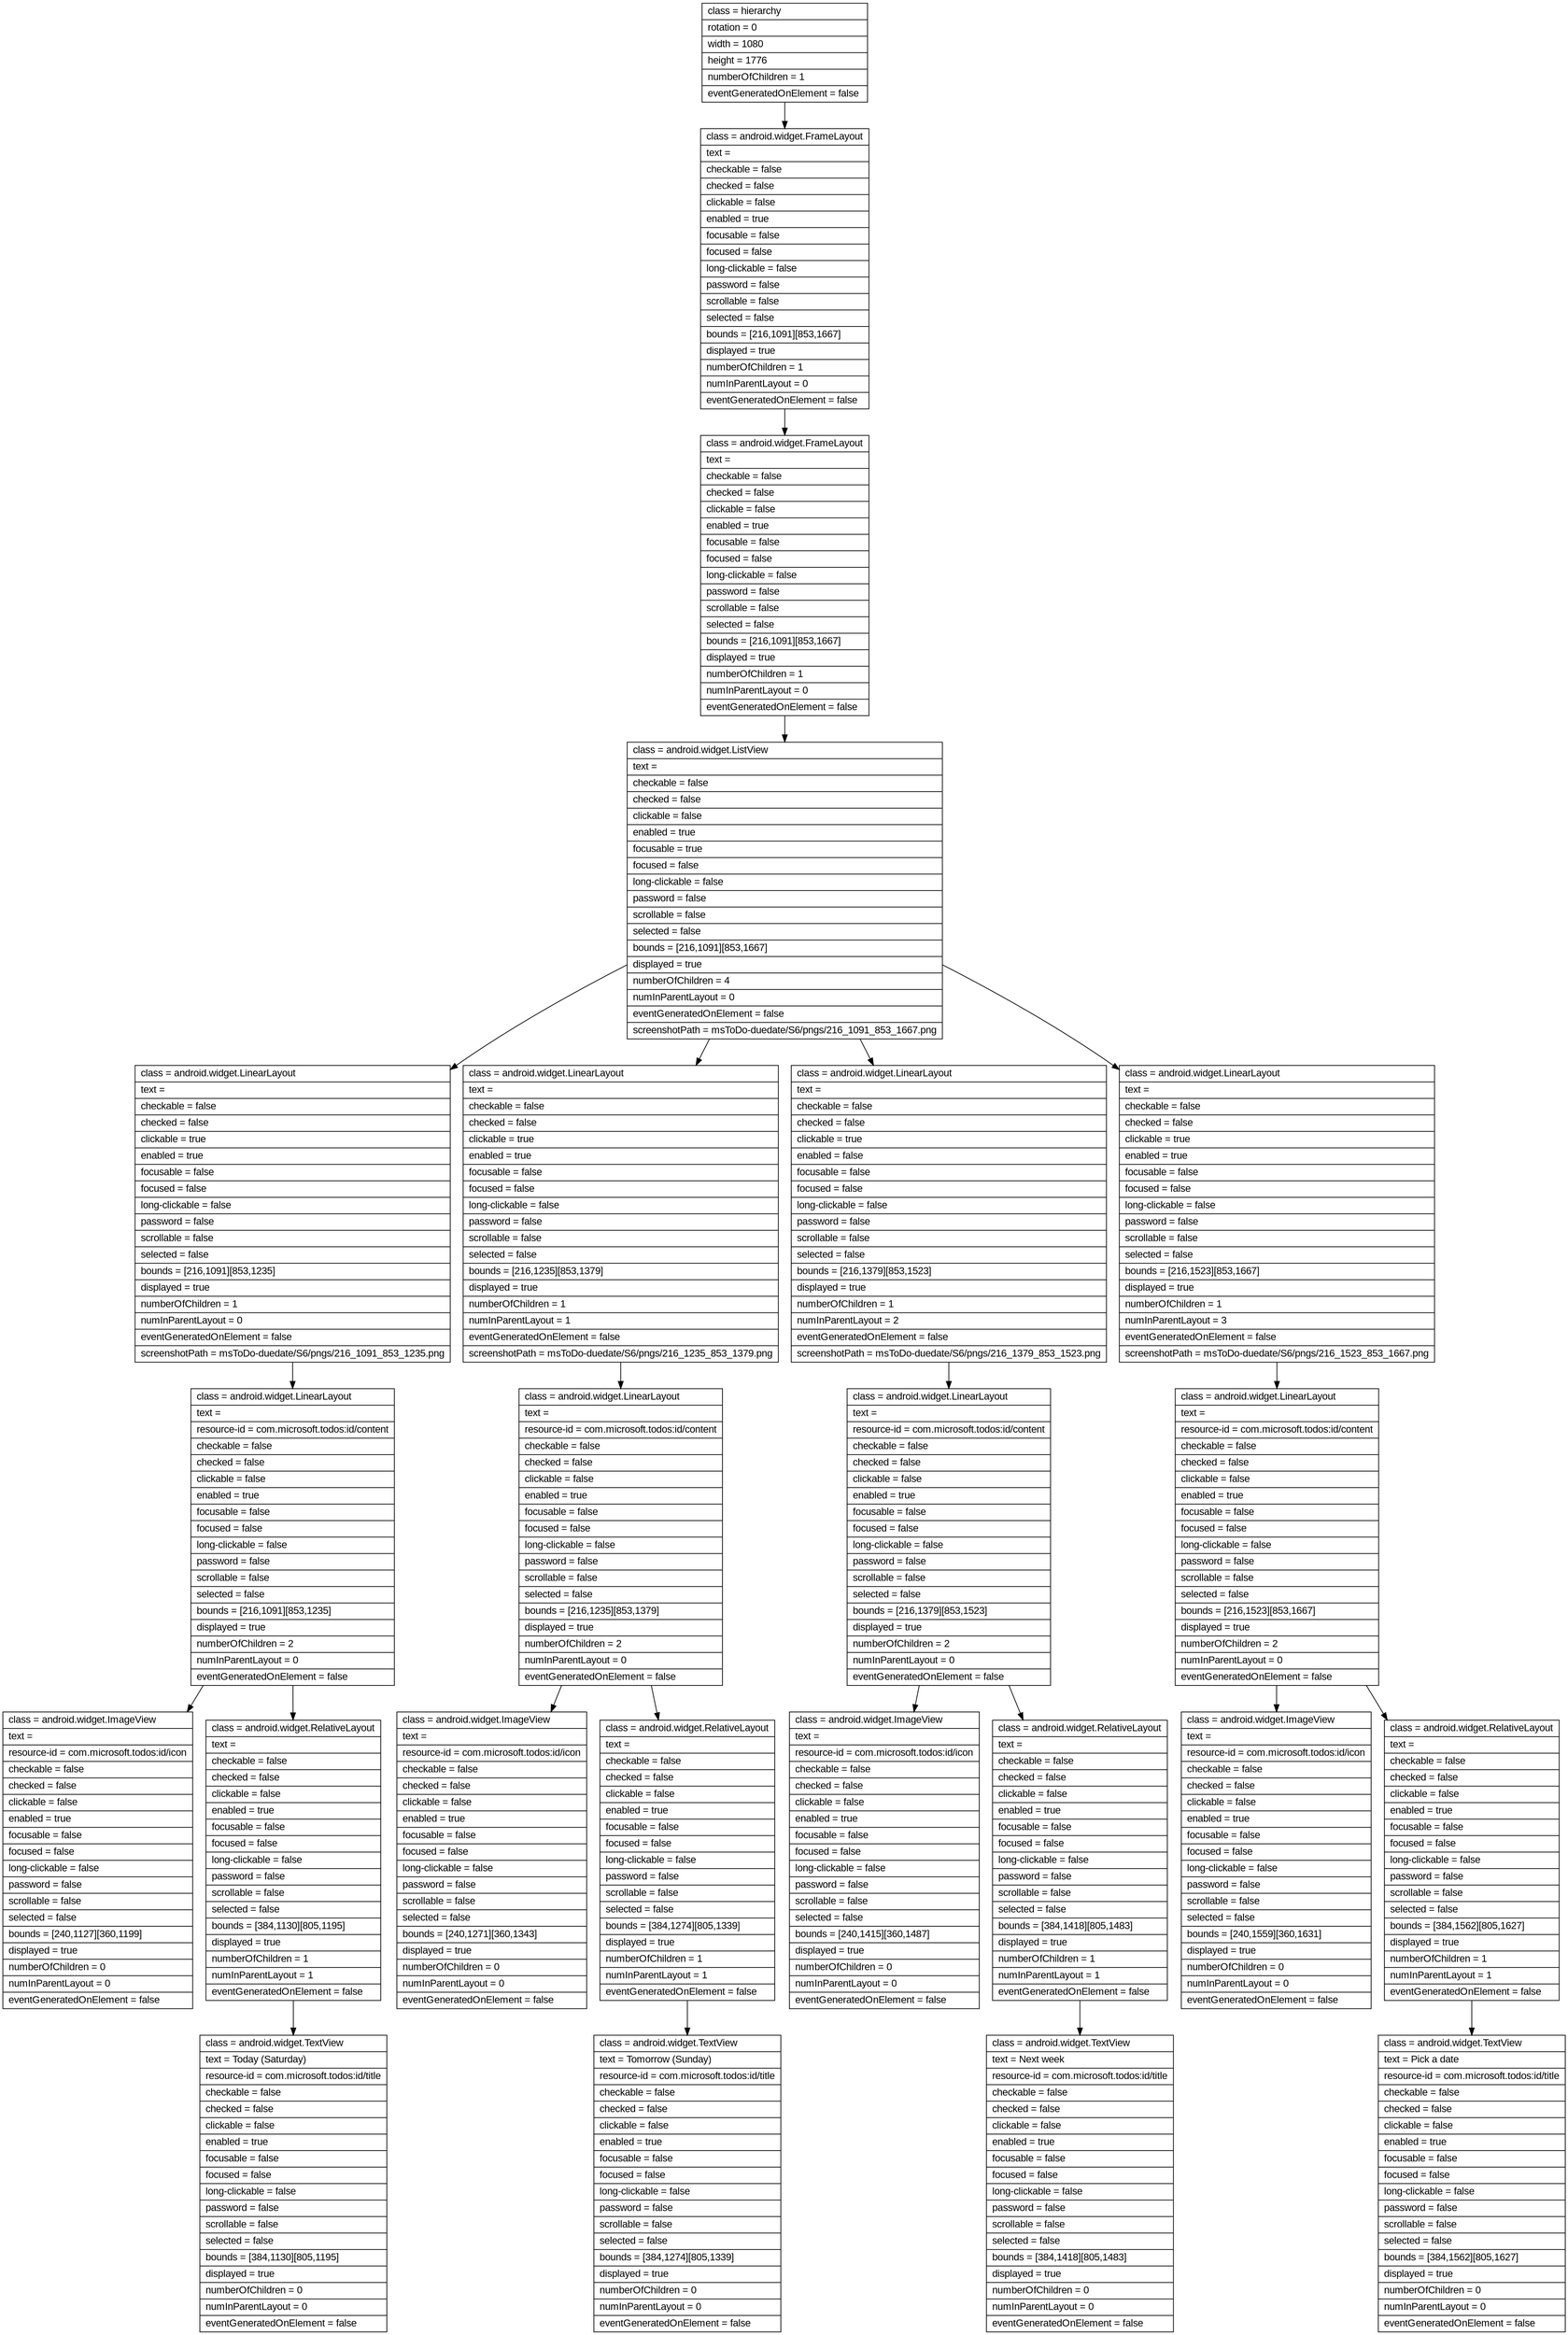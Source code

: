 digraph Layout {

	node [shape=record fontname=Arial];

	0	[label="{class = hierarchy\l|rotation = 0\l|width = 1080\l|height = 1776\l|numberOfChildren = 1\l|eventGeneratedOnElement = false \l}"]
	1	[label="{class = android.widget.FrameLayout\l|text = \l|checkable = false\l|checked = false\l|clickable = false\l|enabled = true\l|focusable = false\l|focused = false\l|long-clickable = false\l|password = false\l|scrollable = false\l|selected = false\l|bounds = [216,1091][853,1667]\l|displayed = true\l|numberOfChildren = 1\l|numInParentLayout = 0\l|eventGeneratedOnElement = false \l}"]
	2	[label="{class = android.widget.FrameLayout\l|text = \l|checkable = false\l|checked = false\l|clickable = false\l|enabled = true\l|focusable = false\l|focused = false\l|long-clickable = false\l|password = false\l|scrollable = false\l|selected = false\l|bounds = [216,1091][853,1667]\l|displayed = true\l|numberOfChildren = 1\l|numInParentLayout = 0\l|eventGeneratedOnElement = false \l}"]
	3	[label="{class = android.widget.ListView\l|text = \l|checkable = false\l|checked = false\l|clickable = false\l|enabled = true\l|focusable = true\l|focused = false\l|long-clickable = false\l|password = false\l|scrollable = false\l|selected = false\l|bounds = [216,1091][853,1667]\l|displayed = true\l|numberOfChildren = 4\l|numInParentLayout = 0\l|eventGeneratedOnElement = false \l|screenshotPath = msToDo-duedate/S6/pngs/216_1091_853_1667.png\l}"]
	4	[label="{class = android.widget.LinearLayout\l|text = \l|checkable = false\l|checked = false\l|clickable = true\l|enabled = true\l|focusable = false\l|focused = false\l|long-clickable = false\l|password = false\l|scrollable = false\l|selected = false\l|bounds = [216,1091][853,1235]\l|displayed = true\l|numberOfChildren = 1\l|numInParentLayout = 0\l|eventGeneratedOnElement = false \l|screenshotPath = msToDo-duedate/S6/pngs/216_1091_853_1235.png\l}"]
	5	[label="{class = android.widget.LinearLayout\l|text = \l|checkable = false\l|checked = false\l|clickable = true\l|enabled = true\l|focusable = false\l|focused = false\l|long-clickable = false\l|password = false\l|scrollable = false\l|selected = false\l|bounds = [216,1235][853,1379]\l|displayed = true\l|numberOfChildren = 1\l|numInParentLayout = 1\l|eventGeneratedOnElement = false \l|screenshotPath = msToDo-duedate/S6/pngs/216_1235_853_1379.png\l}"]
	6	[label="{class = android.widget.LinearLayout\l|text = \l|checkable = false\l|checked = false\l|clickable = true\l|enabled = false\l|focusable = false\l|focused = false\l|long-clickable = false\l|password = false\l|scrollable = false\l|selected = false\l|bounds = [216,1379][853,1523]\l|displayed = true\l|numberOfChildren = 1\l|numInParentLayout = 2\l|eventGeneratedOnElement = false \l|screenshotPath = msToDo-duedate/S6/pngs/216_1379_853_1523.png\l}"]
	7	[label="{class = android.widget.LinearLayout\l|text = \l|checkable = false\l|checked = false\l|clickable = true\l|enabled = true\l|focusable = false\l|focused = false\l|long-clickable = false\l|password = false\l|scrollable = false\l|selected = false\l|bounds = [216,1523][853,1667]\l|displayed = true\l|numberOfChildren = 1\l|numInParentLayout = 3\l|eventGeneratedOnElement = false \l|screenshotPath = msToDo-duedate/S6/pngs/216_1523_853_1667.png\l}"]
	8	[label="{class = android.widget.LinearLayout\l|text = \l|resource-id = com.microsoft.todos:id/content\l|checkable = false\l|checked = false\l|clickable = false\l|enabled = true\l|focusable = false\l|focused = false\l|long-clickable = false\l|password = false\l|scrollable = false\l|selected = false\l|bounds = [216,1091][853,1235]\l|displayed = true\l|numberOfChildren = 2\l|numInParentLayout = 0\l|eventGeneratedOnElement = false \l}"]
	9	[label="{class = android.widget.LinearLayout\l|text = \l|resource-id = com.microsoft.todos:id/content\l|checkable = false\l|checked = false\l|clickable = false\l|enabled = true\l|focusable = false\l|focused = false\l|long-clickable = false\l|password = false\l|scrollable = false\l|selected = false\l|bounds = [216,1235][853,1379]\l|displayed = true\l|numberOfChildren = 2\l|numInParentLayout = 0\l|eventGeneratedOnElement = false \l}"]
	10	[label="{class = android.widget.LinearLayout\l|text = \l|resource-id = com.microsoft.todos:id/content\l|checkable = false\l|checked = false\l|clickable = false\l|enabled = true\l|focusable = false\l|focused = false\l|long-clickable = false\l|password = false\l|scrollable = false\l|selected = false\l|bounds = [216,1379][853,1523]\l|displayed = true\l|numberOfChildren = 2\l|numInParentLayout = 0\l|eventGeneratedOnElement = false \l}"]
	11	[label="{class = android.widget.LinearLayout\l|text = \l|resource-id = com.microsoft.todos:id/content\l|checkable = false\l|checked = false\l|clickable = false\l|enabled = true\l|focusable = false\l|focused = false\l|long-clickable = false\l|password = false\l|scrollable = false\l|selected = false\l|bounds = [216,1523][853,1667]\l|displayed = true\l|numberOfChildren = 2\l|numInParentLayout = 0\l|eventGeneratedOnElement = false \l}"]
	12	[label="{class = android.widget.ImageView\l|text = \l|resource-id = com.microsoft.todos:id/icon\l|checkable = false\l|checked = false\l|clickable = false\l|enabled = true\l|focusable = false\l|focused = false\l|long-clickable = false\l|password = false\l|scrollable = false\l|selected = false\l|bounds = [240,1127][360,1199]\l|displayed = true\l|numberOfChildren = 0\l|numInParentLayout = 0\l|eventGeneratedOnElement = false \l}"]
	13	[label="{class = android.widget.RelativeLayout\l|text = \l|checkable = false\l|checked = false\l|clickable = false\l|enabled = true\l|focusable = false\l|focused = false\l|long-clickable = false\l|password = false\l|scrollable = false\l|selected = false\l|bounds = [384,1130][805,1195]\l|displayed = true\l|numberOfChildren = 1\l|numInParentLayout = 1\l|eventGeneratedOnElement = false \l}"]
	14	[label="{class = android.widget.ImageView\l|text = \l|resource-id = com.microsoft.todos:id/icon\l|checkable = false\l|checked = false\l|clickable = false\l|enabled = true\l|focusable = false\l|focused = false\l|long-clickable = false\l|password = false\l|scrollable = false\l|selected = false\l|bounds = [240,1271][360,1343]\l|displayed = true\l|numberOfChildren = 0\l|numInParentLayout = 0\l|eventGeneratedOnElement = false \l}"]
	15	[label="{class = android.widget.RelativeLayout\l|text = \l|checkable = false\l|checked = false\l|clickable = false\l|enabled = true\l|focusable = false\l|focused = false\l|long-clickable = false\l|password = false\l|scrollable = false\l|selected = false\l|bounds = [384,1274][805,1339]\l|displayed = true\l|numberOfChildren = 1\l|numInParentLayout = 1\l|eventGeneratedOnElement = false \l}"]
	16	[label="{class = android.widget.ImageView\l|text = \l|resource-id = com.microsoft.todos:id/icon\l|checkable = false\l|checked = false\l|clickable = false\l|enabled = true\l|focusable = false\l|focused = false\l|long-clickable = false\l|password = false\l|scrollable = false\l|selected = false\l|bounds = [240,1415][360,1487]\l|displayed = true\l|numberOfChildren = 0\l|numInParentLayout = 0\l|eventGeneratedOnElement = false \l}"]
	17	[label="{class = android.widget.RelativeLayout\l|text = \l|checkable = false\l|checked = false\l|clickable = false\l|enabled = true\l|focusable = false\l|focused = false\l|long-clickable = false\l|password = false\l|scrollable = false\l|selected = false\l|bounds = [384,1418][805,1483]\l|displayed = true\l|numberOfChildren = 1\l|numInParentLayout = 1\l|eventGeneratedOnElement = false \l}"]
	18	[label="{class = android.widget.ImageView\l|text = \l|resource-id = com.microsoft.todos:id/icon\l|checkable = false\l|checked = false\l|clickable = false\l|enabled = true\l|focusable = false\l|focused = false\l|long-clickable = false\l|password = false\l|scrollable = false\l|selected = false\l|bounds = [240,1559][360,1631]\l|displayed = true\l|numberOfChildren = 0\l|numInParentLayout = 0\l|eventGeneratedOnElement = false \l}"]
	19	[label="{class = android.widget.RelativeLayout\l|text = \l|checkable = false\l|checked = false\l|clickable = false\l|enabled = true\l|focusable = false\l|focused = false\l|long-clickable = false\l|password = false\l|scrollable = false\l|selected = false\l|bounds = [384,1562][805,1627]\l|displayed = true\l|numberOfChildren = 1\l|numInParentLayout = 1\l|eventGeneratedOnElement = false \l}"]
	20	[label="{class = android.widget.TextView\l|text = Today (Saturday)\l|resource-id = com.microsoft.todos:id/title\l|checkable = false\l|checked = false\l|clickable = false\l|enabled = true\l|focusable = false\l|focused = false\l|long-clickable = false\l|password = false\l|scrollable = false\l|selected = false\l|bounds = [384,1130][805,1195]\l|displayed = true\l|numberOfChildren = 0\l|numInParentLayout = 0\l|eventGeneratedOnElement = false \l}"]
	21	[label="{class = android.widget.TextView\l|text = Tomorrow (Sunday)\l|resource-id = com.microsoft.todos:id/title\l|checkable = false\l|checked = false\l|clickable = false\l|enabled = true\l|focusable = false\l|focused = false\l|long-clickable = false\l|password = false\l|scrollable = false\l|selected = false\l|bounds = [384,1274][805,1339]\l|displayed = true\l|numberOfChildren = 0\l|numInParentLayout = 0\l|eventGeneratedOnElement = false \l}"]
	22	[label="{class = android.widget.TextView\l|text = Next week\l|resource-id = com.microsoft.todos:id/title\l|checkable = false\l|checked = false\l|clickable = false\l|enabled = true\l|focusable = false\l|focused = false\l|long-clickable = false\l|password = false\l|scrollable = false\l|selected = false\l|bounds = [384,1418][805,1483]\l|displayed = true\l|numberOfChildren = 0\l|numInParentLayout = 0\l|eventGeneratedOnElement = false \l}"]
	23	[label="{class = android.widget.TextView\l|text = Pick a date\l|resource-id = com.microsoft.todos:id/title\l|checkable = false\l|checked = false\l|clickable = false\l|enabled = true\l|focusable = false\l|focused = false\l|long-clickable = false\l|password = false\l|scrollable = false\l|selected = false\l|bounds = [384,1562][805,1627]\l|displayed = true\l|numberOfChildren = 0\l|numInParentLayout = 0\l|eventGeneratedOnElement = false \l}"]


	0 -> 1
	1 -> 2
	2 -> 3
	3 -> 4
	3 -> 5
	3 -> 6
	3 -> 7
	4 -> 8
	5 -> 9
	6 -> 10
	7 -> 11
	8 -> 12
	8 -> 13
	9 -> 14
	9 -> 15
	10 -> 16
	10 -> 17
	11 -> 18
	11 -> 19
	13 -> 20
	15 -> 21
	17 -> 22
	19 -> 23


}